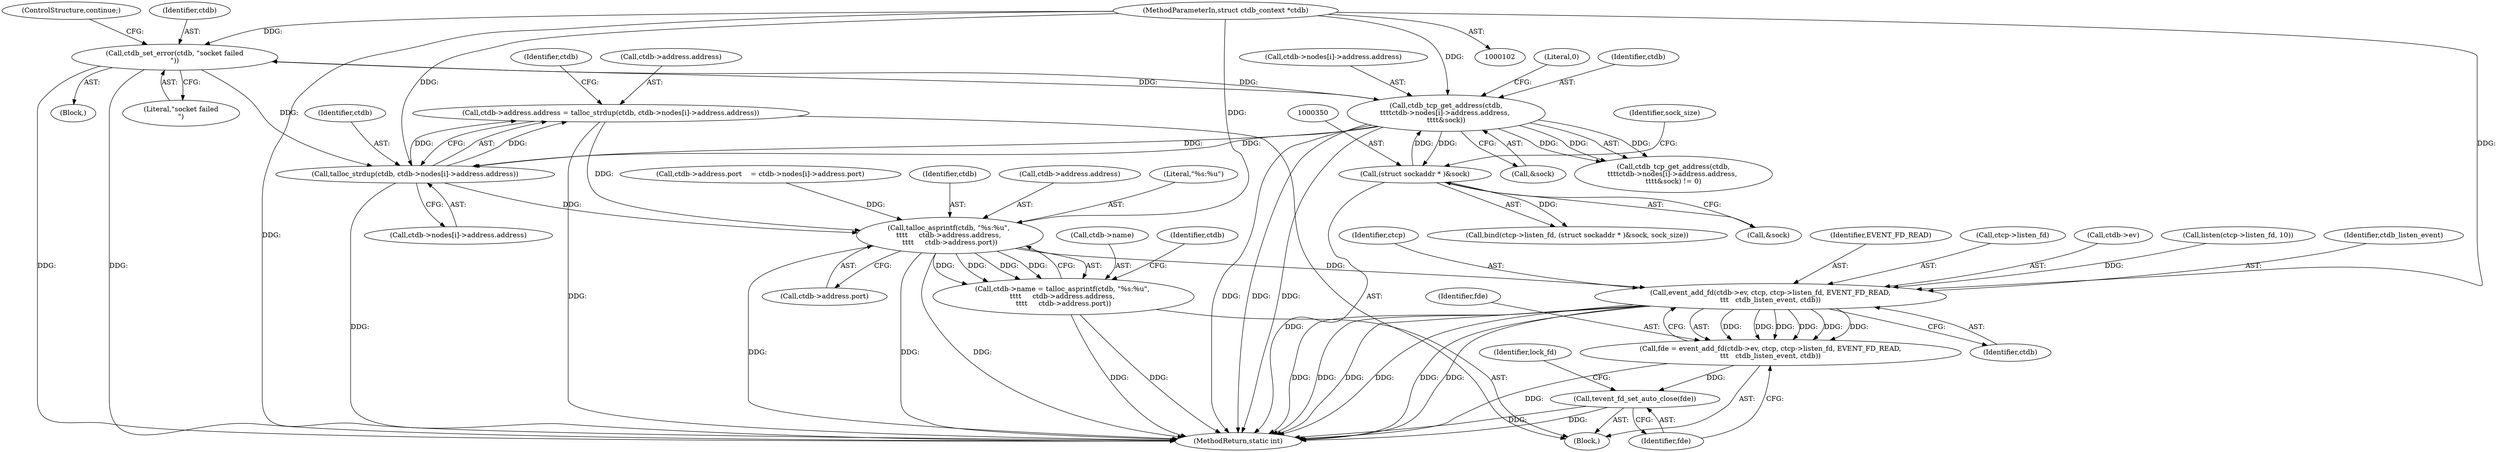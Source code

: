 digraph "0_samba_b9b9f6738fba5c32e87cb9c36b358355b444fb9b@API" {
"1000375" [label="(Call,ctdb->address.address = talloc_strdup(ctdb, ctdb->nodes[i]->address.address))"];
"1000381" [label="(Call,talloc_strdup(ctdb, ctdb->nodes[i]->address.address))"];
"1000323" [label="(Call,ctdb_set_error(ctdb, \"socket failed\n\"))"];
"1000223" [label="(Call,ctdb_tcp_get_address(ctdb,\n\t\t\t\tctdb->nodes[i]->address.address, \n\t\t\t\t&sock))"];
"1000103" [label="(MethodParameterIn,struct ctdb_context *ctdb)"];
"1000349" [label="(Call,(struct sockaddr * )&sock)"];
"1000411" [label="(Call,talloc_asprintf(ctdb, \"%s:%u\", \n\t\t\t\t     ctdb->address.address, \n\t\t\t\t     ctdb->address.port))"];
"1000407" [label="(Call,ctdb->name = talloc_asprintf(ctdb, \"%s:%u\", \n\t\t\t\t     ctdb->address.address, \n\t\t\t\t     ctdb->address.port))"];
"1000467" [label="(Call,event_add_fd(ctdb->ev, ctcp, ctcp->listen_fd, EVENT_FD_READ,\n\t\t\t   ctdb_listen_event, ctdb))"];
"1000465" [label="(Call,fde = event_add_fd(ctdb->ev, ctcp, ctcp->listen_fd, EVENT_FD_READ,\n\t\t\t   ctdb_listen_event, ctdb))"];
"1000478" [label="(Call,tevent_fd_set_auto_close(fde))"];
"1000349" [label="(Call,(struct sockaddr * )&sock)"];
"1000500" [label="(MethodReturn,static int)"];
"1000234" [label="(Call,&sock)"];
"1000375" [label="(Call,ctdb->address.address = talloc_strdup(ctdb, ctdb->nodes[i]->address.address))"];
"1000411" [label="(Call,talloc_asprintf(ctdb, \"%s:%u\", \n\t\t\t\t     ctdb->address.address, \n\t\t\t\t     ctdb->address.port))"];
"1000222" [label="(Call,ctdb_tcp_get_address(ctdb,\n\t\t\t\tctdb->nodes[i]->address.address, \n\t\t\t\t&sock) != 0)"];
"1000467" [label="(Call,event_add_fd(ctdb->ev, ctcp, ctcp->listen_fd, EVENT_FD_READ,\n\t\t\t   ctdb_listen_event, ctdb))"];
"1000412" [label="(Identifier,ctdb)"];
"1000414" [label="(Call,ctdb->address.address)"];
"1000472" [label="(Call,ctcp->listen_fd)"];
"1000468" [label="(Call,ctdb->ev)"];
"1000323" [label="(Call,ctdb_set_error(ctdb, \"socket failed\n\"))"];
"1000326" [label="(ControlStructure,continue;)"];
"1000466" [label="(Identifier,fde)"];
"1000479" [label="(Identifier,fde)"];
"1000353" [label="(Identifier,sock_size)"];
"1000381" [label="(Call,talloc_strdup(ctdb, ctdb->nodes[i]->address.address))"];
"1000419" [label="(Call,ctdb->address.port)"];
"1000345" [label="(Call,bind(ctcp->listen_fd, (struct sockaddr * )&sock, sock_size))"];
"1000382" [label="(Identifier,ctdb)"];
"1000481" [label="(Identifier,lock_fd)"];
"1000324" [label="(Identifier,ctdb)"];
"1000426" [label="(Identifier,ctdb)"];
"1000456" [label="(Call,listen(ctcp->listen_fd, 10))"];
"1000478" [label="(Call,tevent_fd_set_auto_close(fde))"];
"1000223" [label="(Call,ctdb_tcp_get_address(ctdb,\n\t\t\t\tctdb->nodes[i]->address.address, \n\t\t\t\t&sock))"];
"1000322" [label="(Block,)"];
"1000465" [label="(Call,fde = event_add_fd(ctdb->ev, ctcp, ctcp->listen_fd, EVENT_FD_READ,\n\t\t\t   ctdb_listen_event, ctdb))"];
"1000477" [label="(Identifier,ctdb)"];
"1000408" [label="(Call,ctdb->name)"];
"1000225" [label="(Call,ctdb->nodes[i]->address.address)"];
"1000236" [label="(Literal,0)"];
"1000104" [label="(Block,)"];
"1000395" [label="(Identifier,ctdb)"];
"1000407" [label="(Call,ctdb->name = talloc_asprintf(ctdb, \"%s:%u\", \n\t\t\t\t     ctdb->address.address, \n\t\t\t\t     ctdb->address.port))"];
"1000413" [label="(Literal,\"%s:%u\")"];
"1000325" [label="(Literal,\"socket failed\n\")"];
"1000476" [label="(Identifier,ctdb_listen_event)"];
"1000471" [label="(Identifier,ctcp)"];
"1000224" [label="(Identifier,ctdb)"];
"1000392" [label="(Call,ctdb->address.port    = ctdb->nodes[i]->address.port)"];
"1000475" [label="(Identifier,EVENT_FD_READ)"];
"1000103" [label="(MethodParameterIn,struct ctdb_context *ctdb)"];
"1000383" [label="(Call,ctdb->nodes[i]->address.address)"];
"1000376" [label="(Call,ctdb->address.address)"];
"1000351" [label="(Call,&sock)"];
"1000375" -> "1000104"  [label="AST: "];
"1000375" -> "1000381"  [label="CFG: "];
"1000376" -> "1000375"  [label="AST: "];
"1000381" -> "1000375"  [label="AST: "];
"1000395" -> "1000375"  [label="CFG: "];
"1000375" -> "1000500"  [label="DDG: "];
"1000381" -> "1000375"  [label="DDG: "];
"1000381" -> "1000375"  [label="DDG: "];
"1000375" -> "1000411"  [label="DDG: "];
"1000381" -> "1000383"  [label="CFG: "];
"1000382" -> "1000381"  [label="AST: "];
"1000383" -> "1000381"  [label="AST: "];
"1000381" -> "1000500"  [label="DDG: "];
"1000323" -> "1000381"  [label="DDG: "];
"1000223" -> "1000381"  [label="DDG: "];
"1000223" -> "1000381"  [label="DDG: "];
"1000103" -> "1000381"  [label="DDG: "];
"1000381" -> "1000411"  [label="DDG: "];
"1000323" -> "1000322"  [label="AST: "];
"1000323" -> "1000325"  [label="CFG: "];
"1000324" -> "1000323"  [label="AST: "];
"1000325" -> "1000323"  [label="AST: "];
"1000326" -> "1000323"  [label="CFG: "];
"1000323" -> "1000500"  [label="DDG: "];
"1000323" -> "1000500"  [label="DDG: "];
"1000323" -> "1000223"  [label="DDG: "];
"1000223" -> "1000323"  [label="DDG: "];
"1000103" -> "1000323"  [label="DDG: "];
"1000223" -> "1000222"  [label="AST: "];
"1000223" -> "1000234"  [label="CFG: "];
"1000224" -> "1000223"  [label="AST: "];
"1000225" -> "1000223"  [label="AST: "];
"1000234" -> "1000223"  [label="AST: "];
"1000236" -> "1000223"  [label="CFG: "];
"1000223" -> "1000500"  [label="DDG: "];
"1000223" -> "1000500"  [label="DDG: "];
"1000223" -> "1000500"  [label="DDG: "];
"1000223" -> "1000222"  [label="DDG: "];
"1000223" -> "1000222"  [label="DDG: "];
"1000223" -> "1000222"  [label="DDG: "];
"1000103" -> "1000223"  [label="DDG: "];
"1000349" -> "1000223"  [label="DDG: "];
"1000223" -> "1000349"  [label="DDG: "];
"1000103" -> "1000102"  [label="AST: "];
"1000103" -> "1000500"  [label="DDG: "];
"1000103" -> "1000411"  [label="DDG: "];
"1000103" -> "1000467"  [label="DDG: "];
"1000349" -> "1000345"  [label="AST: "];
"1000349" -> "1000351"  [label="CFG: "];
"1000350" -> "1000349"  [label="AST: "];
"1000351" -> "1000349"  [label="AST: "];
"1000353" -> "1000349"  [label="CFG: "];
"1000349" -> "1000500"  [label="DDG: "];
"1000349" -> "1000345"  [label="DDG: "];
"1000411" -> "1000407"  [label="AST: "];
"1000411" -> "1000419"  [label="CFG: "];
"1000412" -> "1000411"  [label="AST: "];
"1000413" -> "1000411"  [label="AST: "];
"1000414" -> "1000411"  [label="AST: "];
"1000419" -> "1000411"  [label="AST: "];
"1000407" -> "1000411"  [label="CFG: "];
"1000411" -> "1000500"  [label="DDG: "];
"1000411" -> "1000500"  [label="DDG: "];
"1000411" -> "1000500"  [label="DDG: "];
"1000411" -> "1000407"  [label="DDG: "];
"1000411" -> "1000407"  [label="DDG: "];
"1000411" -> "1000407"  [label="DDG: "];
"1000411" -> "1000407"  [label="DDG: "];
"1000392" -> "1000411"  [label="DDG: "];
"1000411" -> "1000467"  [label="DDG: "];
"1000407" -> "1000104"  [label="AST: "];
"1000408" -> "1000407"  [label="AST: "];
"1000426" -> "1000407"  [label="CFG: "];
"1000407" -> "1000500"  [label="DDG: "];
"1000407" -> "1000500"  [label="DDG: "];
"1000467" -> "1000465"  [label="AST: "];
"1000467" -> "1000477"  [label="CFG: "];
"1000468" -> "1000467"  [label="AST: "];
"1000471" -> "1000467"  [label="AST: "];
"1000472" -> "1000467"  [label="AST: "];
"1000475" -> "1000467"  [label="AST: "];
"1000476" -> "1000467"  [label="AST: "];
"1000477" -> "1000467"  [label="AST: "];
"1000465" -> "1000467"  [label="CFG: "];
"1000467" -> "1000500"  [label="DDG: "];
"1000467" -> "1000500"  [label="DDG: "];
"1000467" -> "1000500"  [label="DDG: "];
"1000467" -> "1000500"  [label="DDG: "];
"1000467" -> "1000500"  [label="DDG: "];
"1000467" -> "1000500"  [label="DDG: "];
"1000467" -> "1000465"  [label="DDG: "];
"1000467" -> "1000465"  [label="DDG: "];
"1000467" -> "1000465"  [label="DDG: "];
"1000467" -> "1000465"  [label="DDG: "];
"1000467" -> "1000465"  [label="DDG: "];
"1000467" -> "1000465"  [label="DDG: "];
"1000456" -> "1000467"  [label="DDG: "];
"1000465" -> "1000104"  [label="AST: "];
"1000466" -> "1000465"  [label="AST: "];
"1000479" -> "1000465"  [label="CFG: "];
"1000465" -> "1000500"  [label="DDG: "];
"1000465" -> "1000478"  [label="DDG: "];
"1000478" -> "1000104"  [label="AST: "];
"1000478" -> "1000479"  [label="CFG: "];
"1000479" -> "1000478"  [label="AST: "];
"1000481" -> "1000478"  [label="CFG: "];
"1000478" -> "1000500"  [label="DDG: "];
"1000478" -> "1000500"  [label="DDG: "];
}
